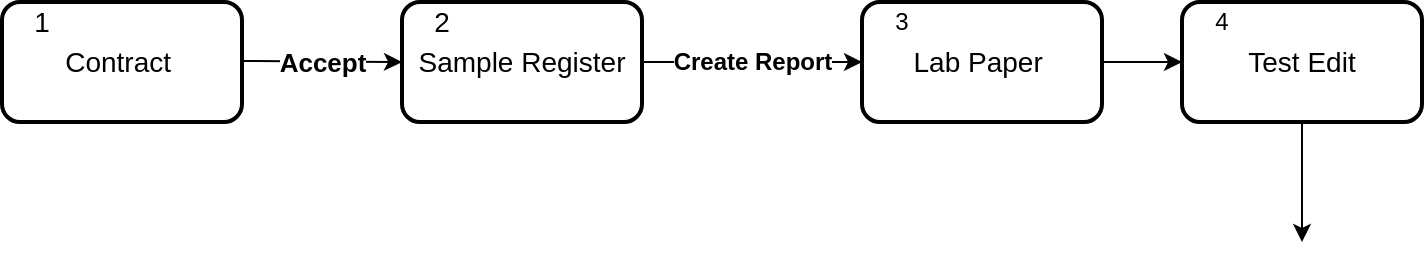 <mxfile version="14.2.4" type="github"><diagram id="2-erVz61KCOcqxs3GnkS" name="Page-1"><mxGraphModel dx="868" dy="460" grid="1" gridSize="10" guides="1" tooltips="1" connect="1" arrows="1" fold="1" page="1" pageScale="1" pageWidth="827" pageHeight="1169" math="0" shadow="0"><root><mxCell id="0"/><mxCell id="1" parent="0"/><mxCell id="8UbHL3LV8NEeN1geVqKB-6" value="" style="endArrow=classic;html=1;fontSize=14;entryX=0;entryY=0.5;entryDx=0;entryDy=0;" edge="1" parent="1" target="8UbHL3LV8NEeN1geVqKB-8"><mxGeometry relative="1" as="geometry"><mxPoint x="130" y="189.5" as="sourcePoint"/><mxPoint x="230" y="189.5" as="targetPoint"/></mxGeometry></mxCell><mxCell id="8UbHL3LV8NEeN1geVqKB-7" value="&lt;span style=&quot;font-size: 13px;&quot;&gt;&lt;span style=&quot;font-size: 13px; line-height: 115%; font-family: calibri, sans-serif;&quot;&gt;Accept&lt;/span&gt;&lt;/span&gt;&lt;span style=&quot;font-size: 13px; line-height: 115%; font-family: calibri, sans-serif;&quot;&gt;&lt;/span&gt;" style="edgeLabel;resizable=0;html=1;align=center;verticalAlign=middle;fontSize=13;fontStyle=1" connectable="0" vertex="1" parent="8UbHL3LV8NEeN1geVqKB-6"><mxGeometry relative="1" as="geometry"/></mxCell><mxCell id="8UbHL3LV8NEeN1geVqKB-8" value="Sample Register" style="rounded=1;whiteSpace=wrap;html=1;strokeWidth=2;fontSize=14;" vertex="1" parent="1"><mxGeometry x="210" y="160" width="120" height="60" as="geometry"/></mxCell><mxCell id="8UbHL3LV8NEeN1geVqKB-9" value="Contract&amp;nbsp;" style="rounded=1;whiteSpace=wrap;html=1;strokeWidth=2;fontSize=14;" vertex="1" parent="1"><mxGeometry x="10" y="160" width="120" height="60" as="geometry"/></mxCell><mxCell id="8UbHL3LV8NEeN1geVqKB-11" value="1" style="text;html=1;strokeColor=none;fillColor=none;align=center;verticalAlign=middle;whiteSpace=wrap;rounded=0;fontSize=14;" vertex="1" parent="1"><mxGeometry x="10" y="160" width="40" height="20" as="geometry"/></mxCell><mxCell id="8UbHL3LV8NEeN1geVqKB-12" value="2" style="text;html=1;strokeColor=none;fillColor=none;align=center;verticalAlign=middle;whiteSpace=wrap;rounded=0;fontSize=14;" vertex="1" parent="1"><mxGeometry x="210" y="160" width="40" height="20" as="geometry"/></mxCell><mxCell id="8UbHL3LV8NEeN1geVqKB-13" value="" style="endArrow=classic;html=1;fontSize=14;exitX=1;exitY=0.5;exitDx=0;exitDy=0;" edge="1" parent="1" source="8UbHL3LV8NEeN1geVqKB-8"><mxGeometry relative="1" as="geometry"><mxPoint x="350" y="189.5" as="sourcePoint"/><mxPoint x="440" y="190" as="targetPoint"/></mxGeometry></mxCell><mxCell id="8UbHL3LV8NEeN1geVqKB-14" value="Create Report" style="edgeLabel;resizable=0;html=1;align=center;verticalAlign=middle;fontSize=12;fontStyle=1;labelBorderColor=none;" connectable="0" vertex="1" parent="8UbHL3LV8NEeN1geVqKB-13"><mxGeometry relative="1" as="geometry"/></mxCell><mxCell id="8UbHL3LV8NEeN1geVqKB-15" value="&lt;font style=&quot;font-size: 14px&quot;&gt;Lab Paper&amp;nbsp;&lt;/font&gt;" style="rounded=1;whiteSpace=wrap;html=1;strokeWidth=2;fontSize=12;" vertex="1" parent="1"><mxGeometry x="440" y="160" width="120" height="60" as="geometry"/></mxCell><mxCell id="8UbHL3LV8NEeN1geVqKB-16" value="&lt;font style=&quot;font-size: 14px&quot;&gt;Test Edit&lt;/font&gt;" style="rounded=1;whiteSpace=wrap;html=1;strokeWidth=2;fontSize=12;" vertex="1" parent="1"><mxGeometry x="600" y="160" width="120" height="60" as="geometry"/></mxCell><mxCell id="8UbHL3LV8NEeN1geVqKB-18" value="" style="endArrow=classic;html=1;fontSize=12;exitX=1;exitY=0.5;exitDx=0;exitDy=0;" edge="1" parent="1" source="8UbHL3LV8NEeN1geVqKB-15" target="8UbHL3LV8NEeN1geVqKB-16"><mxGeometry width="50" height="50" relative="1" as="geometry"><mxPoint x="390" y="200" as="sourcePoint"/><mxPoint x="440" y="150" as="targetPoint"/></mxGeometry></mxCell><mxCell id="8UbHL3LV8NEeN1geVqKB-19" value="3" style="text;html=1;strokeColor=none;fillColor=none;align=center;verticalAlign=middle;whiteSpace=wrap;rounded=0;fontSize=12;" vertex="1" parent="1"><mxGeometry x="440" y="160" width="40" height="20" as="geometry"/></mxCell><mxCell id="8UbHL3LV8NEeN1geVqKB-20" value="4" style="text;html=1;strokeColor=none;fillColor=none;align=center;verticalAlign=middle;whiteSpace=wrap;rounded=0;fontSize=12;" vertex="1" parent="1"><mxGeometry x="600" y="160" width="40" height="20" as="geometry"/></mxCell><mxCell id="8UbHL3LV8NEeN1geVqKB-23" value="" style="endArrow=classic;html=1;fontSize=12;exitX=0.5;exitY=1;exitDx=0;exitDy=0;" edge="1" parent="1" source="8UbHL3LV8NEeN1geVqKB-16"><mxGeometry width="50" height="50" relative="1" as="geometry"><mxPoint x="390" y="200" as="sourcePoint"/><mxPoint x="660" y="280" as="targetPoint"/></mxGeometry></mxCell></root></mxGraphModel></diagram></mxfile>